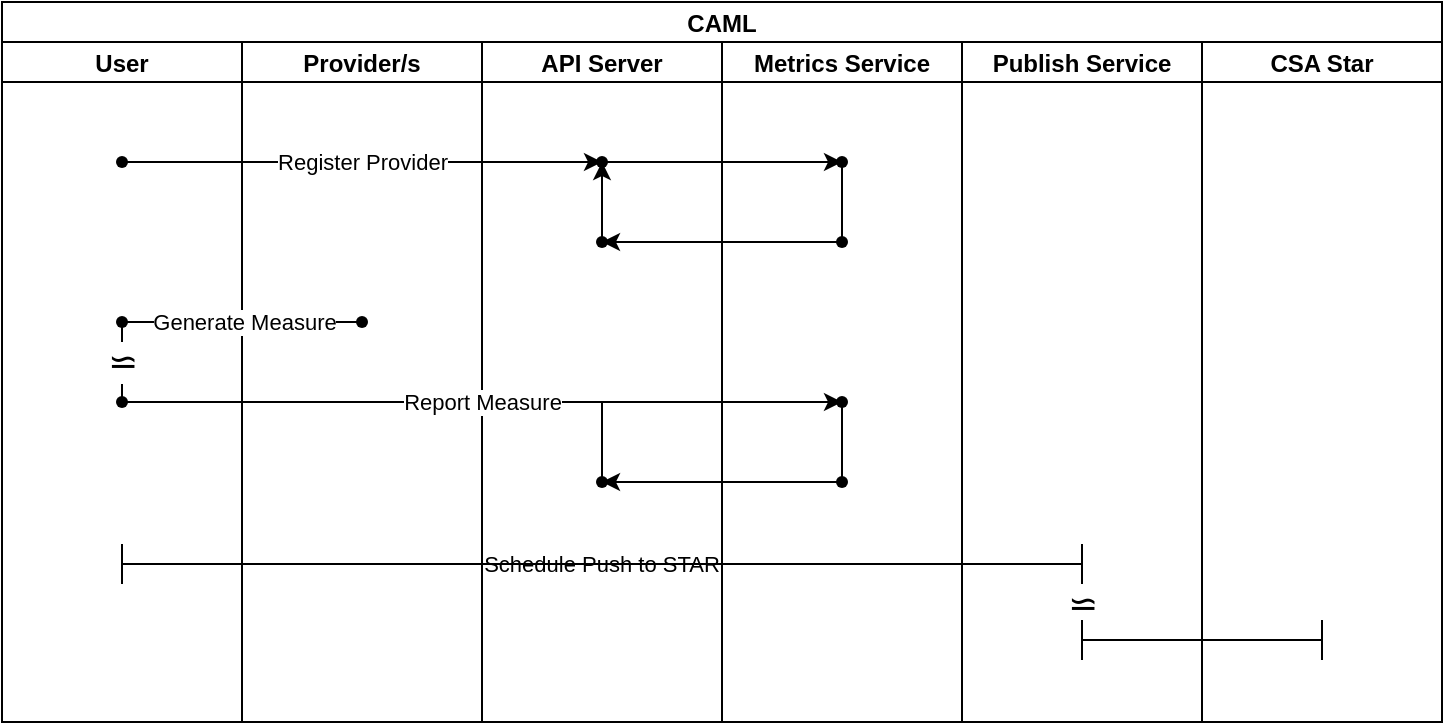<mxfile>
    <diagram id="eJ_nnzi-hEpWMAJG7uAE" name="Page-1">
        <mxGraphModel dx="1058" dy="1167" grid="1" gridSize="10" guides="1" tooltips="1" connect="1" arrows="1" fold="1" page="1" pageScale="1" pageWidth="850" pageHeight="1100" math="0" shadow="0">
            <root>
                <mxCell id="0"/>
                <mxCell id="1" parent="0"/>
                <mxCell id="6" value="CAML" style="swimlane;childLayout=stackLayout;resizeParent=1;resizeParentMax=0;startSize=20;" vertex="1" parent="1">
                    <mxGeometry x="80" y="280" width="720" height="360" as="geometry"/>
                </mxCell>
                <mxCell id="7" value="User" style="swimlane;startSize=20;" vertex="1" parent="6">
                    <mxGeometry y="20" width="120" height="340" as="geometry"/>
                </mxCell>
                <mxCell id="17" value="" style="shape=waypoint;sketch=0;size=6;pointerEvents=1;points=[];fillColor=none;resizable=0;rotatable=0;perimeter=centerPerimeter;snapToPoint=1;" vertex="1" parent="7">
                    <mxGeometry x="40" y="40" width="40" height="40" as="geometry"/>
                </mxCell>
                <mxCell id="8" value="Provider/s" style="swimlane;startSize=20;" vertex="1" parent="6">
                    <mxGeometry x="120" y="20" width="120" height="340" as="geometry"/>
                </mxCell>
                <mxCell id="9" value="API Server" style="swimlane;startSize=20;" vertex="1" parent="6">
                    <mxGeometry x="240" y="20" width="120" height="340" as="geometry"/>
                </mxCell>
                <mxCell id="18" value="" style="shape=waypoint;sketch=0;size=6;pointerEvents=1;points=[];fillColor=none;resizable=0;rotatable=0;perimeter=centerPerimeter;snapToPoint=1;" vertex="1" parent="9">
                    <mxGeometry x="40" y="40" width="40" height="40" as="geometry"/>
                </mxCell>
                <mxCell id="38" value="" style="endArrow=none;html=1;fontSize=11;" edge="1" parent="9" target="32">
                    <mxGeometry width="50" height="50" relative="1" as="geometry">
                        <mxPoint x="60" y="180" as="sourcePoint"/>
                        <mxPoint x="80" y="280" as="targetPoint"/>
                    </mxGeometry>
                </mxCell>
                <mxCell id="12" value="Metrics Service" style="swimlane;startSize=20;" vertex="1" parent="6">
                    <mxGeometry x="360" y="20" width="120" height="340" as="geometry"/>
                </mxCell>
                <mxCell id="15" value="Publish Service" style="swimlane;startSize=20;" vertex="1" parent="6">
                    <mxGeometry x="480" y="20" width="120" height="340" as="geometry">
                        <mxRectangle x="480" y="20" width="30" height="460" as="alternateBounds"/>
                    </mxGeometry>
                </mxCell>
                <mxCell id="16" value="CSA Star" style="swimlane;startSize=20;" vertex="1" parent="6">
                    <mxGeometry x="600" y="20" width="120" height="340" as="geometry">
                        <mxRectangle x="480" y="20" width="30" height="460" as="alternateBounds"/>
                    </mxGeometry>
                </mxCell>
                <mxCell id="19" value="Register Provider" style="endArrow=classic;html=1;exitX=0.5;exitY=1.125;exitDx=0;exitDy=0;exitPerimeter=0;" edge="1" parent="6" source="17" target="18">
                    <mxGeometry width="50" height="50" relative="1" as="geometry">
                        <mxPoint x="160" y="200" as="sourcePoint"/>
                        <mxPoint x="210" y="150" as="targetPoint"/>
                    </mxGeometry>
                </mxCell>
                <mxCell id="20" value="" style="shape=waypoint;sketch=0;size=6;pointerEvents=1;points=[];fillColor=none;resizable=0;rotatable=0;perimeter=centerPerimeter;snapToPoint=1;" vertex="1" parent="1">
                    <mxGeometry x="480" y="340" width="40" height="40" as="geometry"/>
                </mxCell>
                <mxCell id="21" value="" style="endArrow=classic;html=1;exitX=0.625;exitY=0.575;exitDx=0;exitDy=0;exitPerimeter=0;" edge="1" parent="1" source="18" target="20">
                    <mxGeometry width="50" height="50" relative="1" as="geometry">
                        <mxPoint x="390" y="500" as="sourcePoint"/>
                        <mxPoint x="440" y="450" as="targetPoint"/>
                    </mxGeometry>
                </mxCell>
                <mxCell id="22" value="" style="shape=waypoint;sketch=0;size=6;pointerEvents=1;points=[];fillColor=none;resizable=0;rotatable=0;perimeter=centerPerimeter;snapToPoint=1;" vertex="1" parent="1">
                    <mxGeometry x="480" y="380" width="40" height="40" as="geometry"/>
                </mxCell>
                <mxCell id="23" value="" style="shape=waypoint;sketch=0;size=6;pointerEvents=1;points=[];fillColor=none;resizable=0;rotatable=0;perimeter=centerPerimeter;snapToPoint=1;" vertex="1" parent="1">
                    <mxGeometry x="360" y="380" width="40" height="40" as="geometry"/>
                </mxCell>
                <mxCell id="24" value="" style="endArrow=none;html=1;" edge="1" parent="1" source="20" target="22">
                    <mxGeometry width="50" height="50" relative="1" as="geometry">
                        <mxPoint x="540" y="470" as="sourcePoint"/>
                        <mxPoint x="590" y="420" as="targetPoint"/>
                    </mxGeometry>
                </mxCell>
                <mxCell id="25" value="" style="endArrow=classic;html=1;" edge="1" parent="1" source="22" target="23">
                    <mxGeometry width="50" height="50" relative="1" as="geometry">
                        <mxPoint x="370" y="530" as="sourcePoint"/>
                        <mxPoint x="420" y="480" as="targetPoint"/>
                    </mxGeometry>
                </mxCell>
                <mxCell id="26" value="" style="endArrow=classic;html=1;exitX=0.6;exitY=0.675;exitDx=0;exitDy=0;exitPerimeter=0;" edge="1" parent="1" source="23" target="18">
                    <mxGeometry width="50" height="50" relative="1" as="geometry">
                        <mxPoint x="370" y="480" as="sourcePoint"/>
                        <mxPoint x="420" y="440" as="targetPoint"/>
                    </mxGeometry>
                </mxCell>
                <mxCell id="27" value="" style="shape=waypoint;sketch=0;size=6;pointerEvents=1;points=[];fillColor=none;resizable=0;rotatable=0;perimeter=centerPerimeter;snapToPoint=1;" vertex="1" parent="1">
                    <mxGeometry x="120" y="420" width="40" height="40" as="geometry"/>
                </mxCell>
                <mxCell id="28" value="" style="shape=waypoint;sketch=0;size=6;pointerEvents=1;points=[];fillColor=none;resizable=0;rotatable=0;perimeter=centerPerimeter;snapToPoint=1;" vertex="1" parent="1">
                    <mxGeometry x="240" y="420" width="40" height="40" as="geometry"/>
                </mxCell>
                <mxCell id="29" value="" style="shape=waypoint;sketch=0;size=6;pointerEvents=1;points=[];fillColor=none;resizable=0;rotatable=0;perimeter=centerPerimeter;snapToPoint=1;" vertex="1" parent="1">
                    <mxGeometry x="120" y="460" width="40" height="40" as="geometry"/>
                </mxCell>
                <mxCell id="30" value="" style="shape=waypoint;sketch=0;size=6;pointerEvents=1;points=[];fillColor=none;resizable=0;rotatable=0;perimeter=centerPerimeter;snapToPoint=1;" vertex="1" parent="1">
                    <mxGeometry x="480" y="460" width="40" height="40" as="geometry"/>
                </mxCell>
                <mxCell id="31" value="" style="shape=waypoint;sketch=0;size=6;pointerEvents=1;points=[];fillColor=none;resizable=0;rotatable=0;perimeter=centerPerimeter;snapToPoint=1;" vertex="1" parent="1">
                    <mxGeometry x="480" y="500" width="40" height="40" as="geometry"/>
                </mxCell>
                <mxCell id="32" value="" style="shape=waypoint;sketch=0;size=6;pointerEvents=1;points=[];fillColor=none;resizable=0;rotatable=0;perimeter=centerPerimeter;snapToPoint=1;" vertex="1" parent="1">
                    <mxGeometry x="360" y="500" width="40" height="40" as="geometry"/>
                </mxCell>
                <mxCell id="33" value="" style="endArrow=none;html=1;entryX=0.425;entryY=0.6;entryDx=0;entryDy=0;entryPerimeter=0;" edge="1" parent="1" source="27" target="28">
                    <mxGeometry width="50" height="50" relative="1" as="geometry">
                        <mxPoint x="190" y="530" as="sourcePoint"/>
                        <mxPoint x="240" y="480" as="targetPoint"/>
                    </mxGeometry>
                </mxCell>
                <mxCell id="39" value="Generate Measure" style="edgeLabel;html=1;align=center;verticalAlign=middle;resizable=0;points=[];fontSize=11;" vertex="1" connectable="0" parent="33">
                    <mxGeometry x="-0.283" relative="1" as="geometry">
                        <mxPoint x="18" as="offset"/>
                    </mxGeometry>
                </mxCell>
                <mxCell id="34" value="⋍" style="endArrow=none;html=1;fontSize=18;" edge="1" parent="1" source="29" target="27">
                    <mxGeometry width="50" height="50" relative="1" as="geometry">
                        <mxPoint x="110" y="570" as="sourcePoint"/>
                        <mxPoint x="160" y="520" as="targetPoint"/>
                    </mxGeometry>
                </mxCell>
                <mxCell id="35" value="Report Measure" style="endArrow=classic;html=1;fontSize=11;" edge="1" parent="1" source="29" target="30">
                    <mxGeometry width="50" height="50" relative="1" as="geometry">
                        <mxPoint x="220" y="620" as="sourcePoint"/>
                        <mxPoint x="270" y="570" as="targetPoint"/>
                    </mxGeometry>
                </mxCell>
                <mxCell id="36" value="" style="endArrow=none;html=1;fontSize=11;exitX=0.575;exitY=0.575;exitDx=0;exitDy=0;exitPerimeter=0;" edge="1" parent="1" source="31" target="30">
                    <mxGeometry width="50" height="50" relative="1" as="geometry">
                        <mxPoint x="490" y="550" as="sourcePoint"/>
                        <mxPoint x="540" y="500" as="targetPoint"/>
                    </mxGeometry>
                </mxCell>
                <mxCell id="37" value="" style="endArrow=classic;html=1;fontSize=11;entryX=1.05;entryY=0.775;entryDx=0;entryDy=0;entryPerimeter=0;" edge="1" parent="1" source="31" target="32">
                    <mxGeometry width="50" height="50" relative="1" as="geometry">
                        <mxPoint x="280" y="620" as="sourcePoint"/>
                        <mxPoint x="330" y="570" as="targetPoint"/>
                    </mxGeometry>
                </mxCell>
                <mxCell id="42" value="Schedule Push to STAR" style="shape=crossbar;whiteSpace=wrap;html=1;rounded=1;fontSize=11;" vertex="1" parent="1">
                    <mxGeometry x="140" y="551" width="480" height="20" as="geometry"/>
                </mxCell>
                <mxCell id="44" value="" style="shape=crossbar;whiteSpace=wrap;html=1;rounded=1;fontSize=11;" vertex="1" parent="1">
                    <mxGeometry x="620" y="589" width="120" height="20" as="geometry"/>
                </mxCell>
                <mxCell id="46" value="&lt;font style=&quot;font-size: 18px&quot;&gt;⋍&lt;/font&gt;" style="text;html=1;align=center;verticalAlign=middle;resizable=0;points=[];autosize=1;strokeColor=none;fillColor=none;fontSize=11;" vertex="1" parent="1">
                    <mxGeometry x="605" y="571" width="30" height="20" as="geometry"/>
                </mxCell>
            </root>
        </mxGraphModel>
    </diagram>
</mxfile>